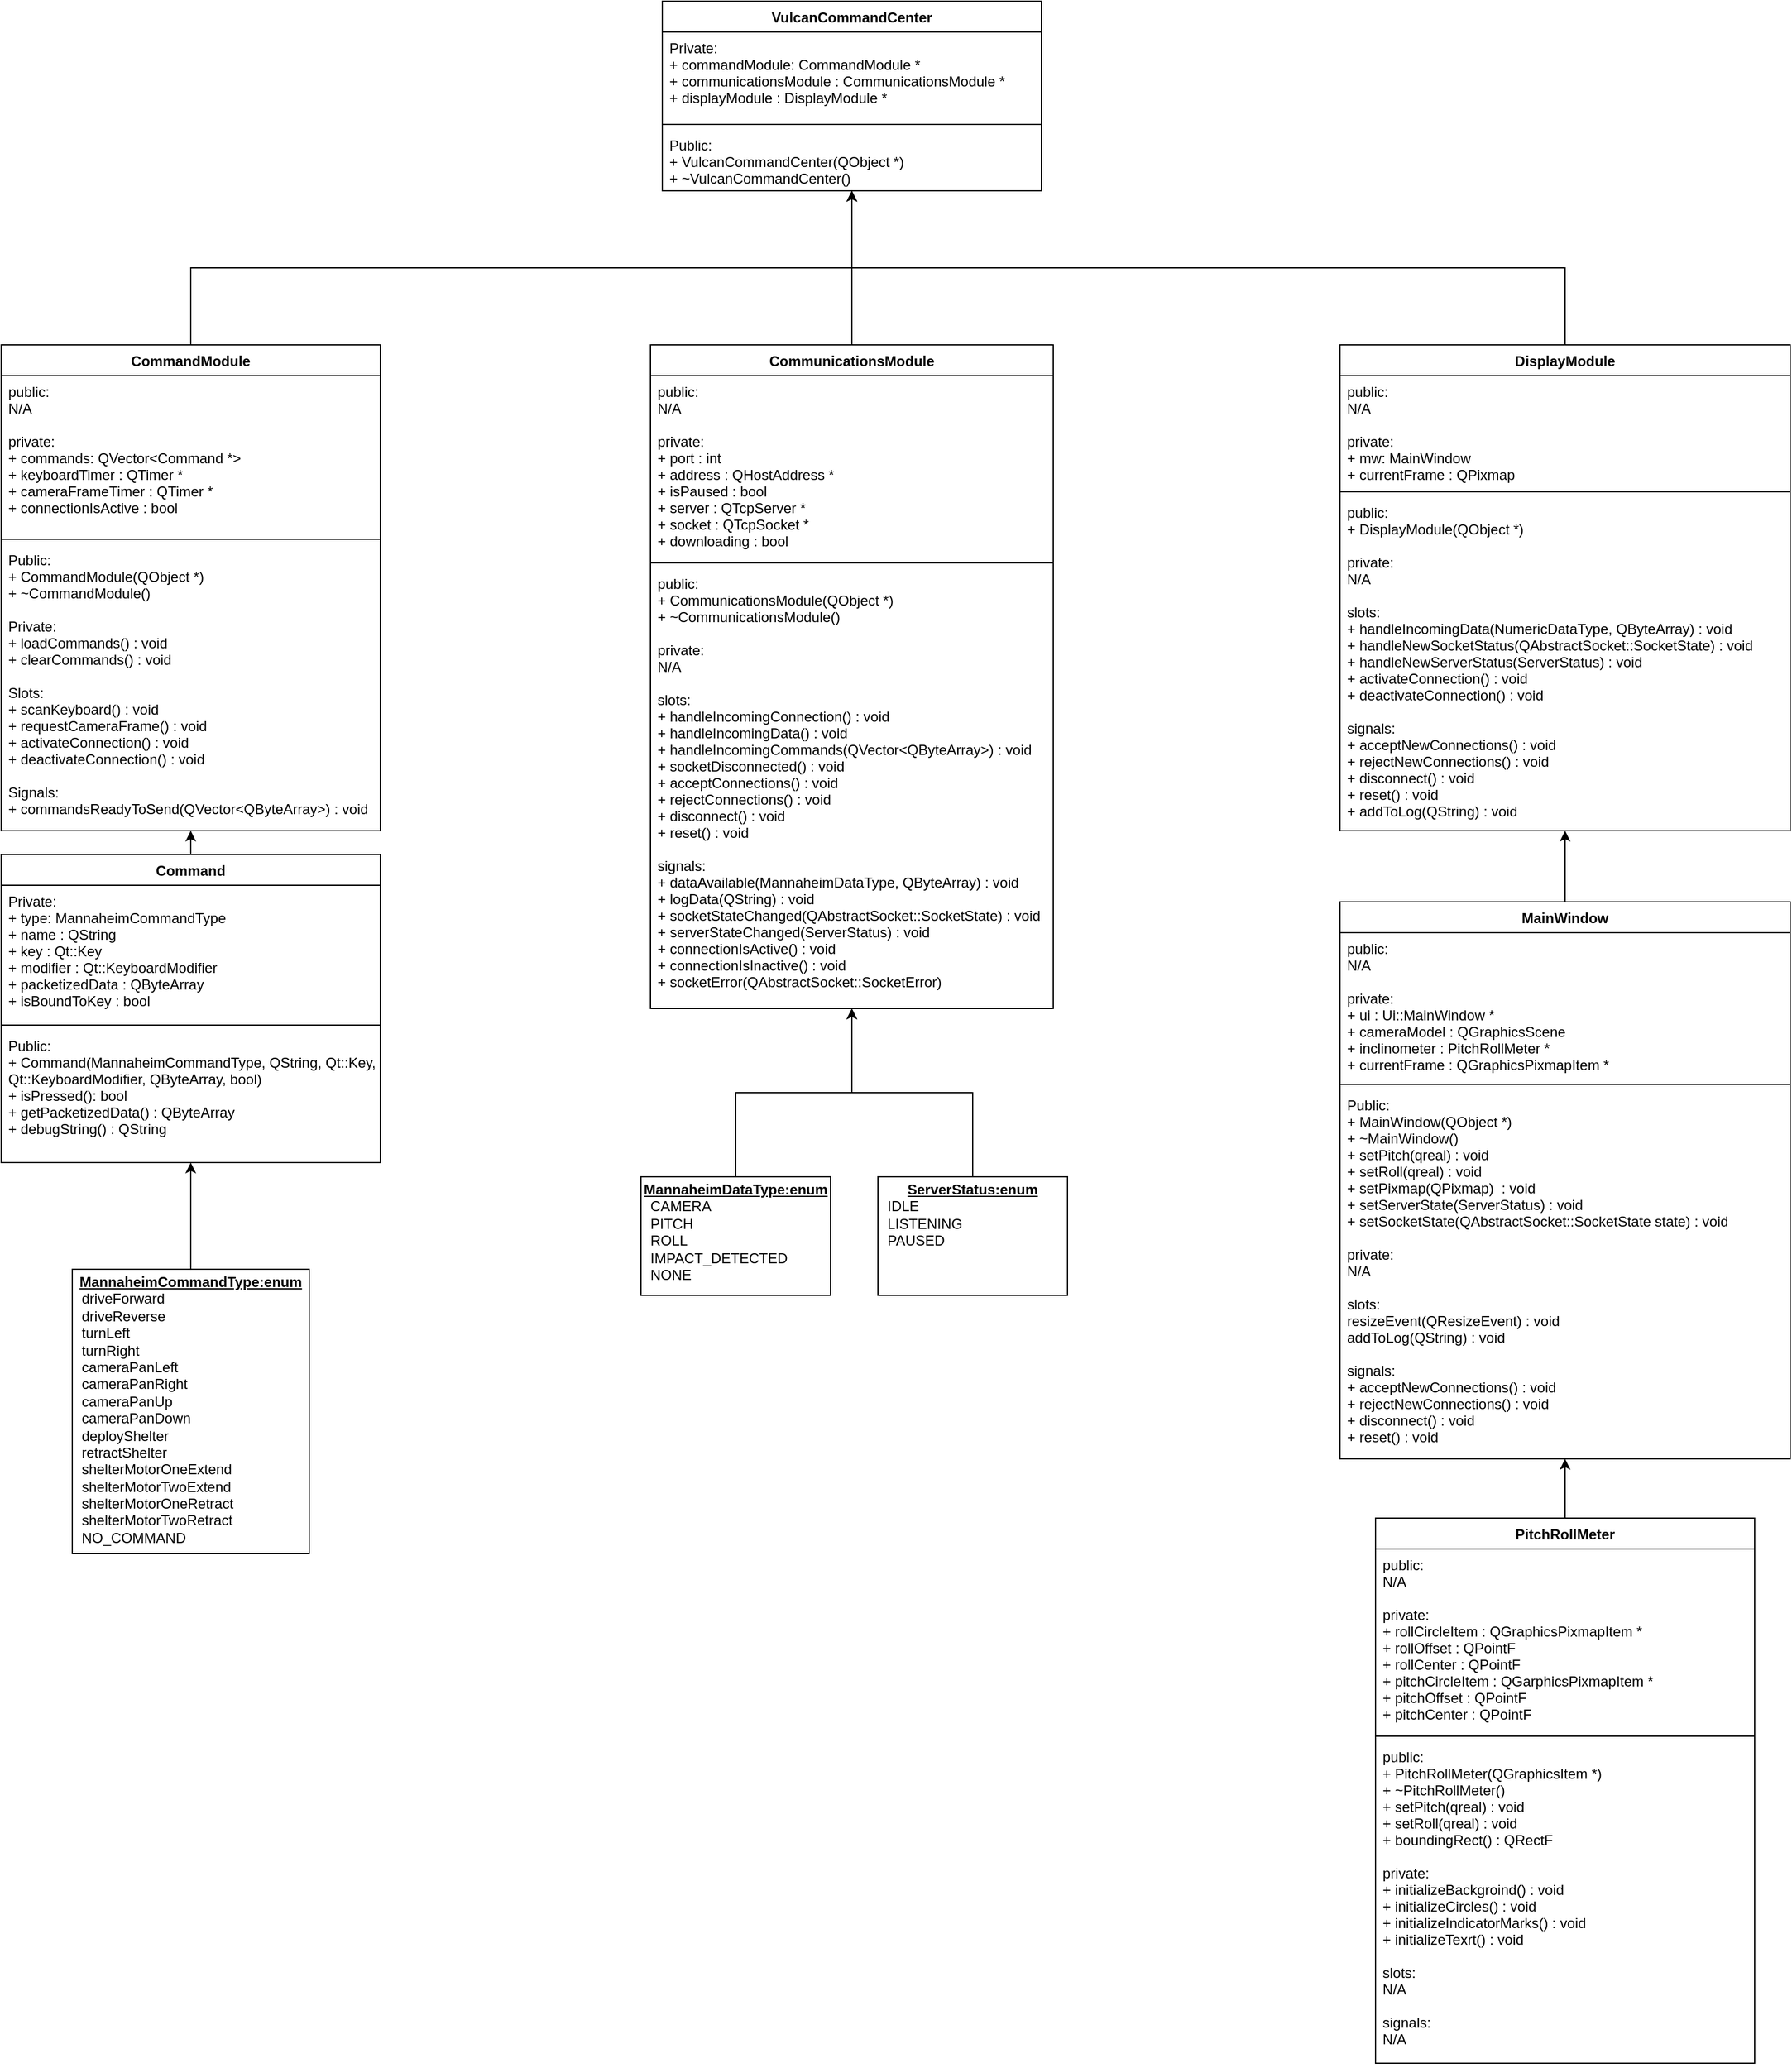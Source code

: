 <mxfile version="12.9.3" type="device"><diagram id="rTPf0HazkKetSGNKLnsW" name="UML Class Diagram"><mxGraphModel dx="4165" dy="2015" grid="1" gridSize="10" guides="1" tooltips="1" connect="1" arrows="1" fold="1" page="1" pageScale="1" pageWidth="850" pageHeight="1100" math="0" shadow="0"><root><mxCell id="0"/><mxCell id="1" parent="0"/><mxCell id="ppwMIJcynT7Os11MD44g-1" style="edgeStyle=orthogonalEdgeStyle;rounded=0;orthogonalLoop=1;jettySize=auto;html=1;exitX=0.5;exitY=0;exitDx=0;exitDy=0;" edge="1" parent="1" source="ppwMIJcynT7Os11MD44g-17" target="ppwMIJcynT7Os11MD44g-13"><mxGeometry relative="1" as="geometry"/></mxCell><mxCell id="ppwMIJcynT7Os11MD44g-2" style="edgeStyle=orthogonalEdgeStyle;rounded=0;orthogonalLoop=1;jettySize=auto;html=1;exitX=0.5;exitY=0;exitDx=0;exitDy=0;" edge="1" parent="1" source="ppwMIJcynT7Os11MD44g-3" target="ppwMIJcynT7Os11MD44g-21"><mxGeometry relative="1" as="geometry"/></mxCell><mxCell id="ppwMIJcynT7Os11MD44g-3" value="&lt;p style=&quot;margin: 0px ; margin-top: 4px ; text-align: center ; text-decoration: underline&quot;&gt;&lt;b&gt;MannaheimCommandType:enum&lt;/b&gt;&lt;/p&gt;&lt;p style=&quot;margin: 0px ; margin-left: 8px&quot;&gt;driveForward&lt;/p&gt;&lt;p style=&quot;margin: 0px ; margin-left: 8px&quot;&gt;driveReverse&lt;/p&gt;&lt;p style=&quot;margin: 0px ; margin-left: 8px&quot;&gt;turnLeft&lt;/p&gt;&lt;p style=&quot;margin: 0px ; margin-left: 8px&quot;&gt;turnRight&lt;/p&gt;&lt;p style=&quot;margin: 0px ; margin-left: 8px&quot;&gt;cameraPanLeft&lt;/p&gt;&lt;p style=&quot;margin: 0px ; margin-left: 8px&quot;&gt;cameraPanRight&lt;/p&gt;&lt;p style=&quot;margin: 0px ; margin-left: 8px&quot;&gt;cameraPanUp&lt;/p&gt;&lt;p style=&quot;margin: 0px ; margin-left: 8px&quot;&gt;cameraPanDown&lt;/p&gt;&lt;p style=&quot;margin: 0px ; margin-left: 8px&quot;&gt;deployShelter&lt;/p&gt;&lt;p style=&quot;margin: 0px ; margin-left: 8px&quot;&gt;retractShelter&lt;/p&gt;&lt;p style=&quot;margin: 0px ; margin-left: 8px&quot;&gt;shelterMotorOneExtend&lt;/p&gt;&lt;p style=&quot;margin: 0px ; margin-left: 8px&quot;&gt;shelterMotorTwoExtend&lt;/p&gt;&lt;p style=&quot;margin: 0px ; margin-left: 8px&quot;&gt;shelterMotorOneRetract&lt;/p&gt;&lt;p style=&quot;margin: 0px ; margin-left: 8px&quot;&gt;shelterMotorTwoRetract&lt;/p&gt;&lt;p style=&quot;margin: 0px ; margin-left: 8px&quot;&gt;NO_COMMAND&lt;/p&gt;" style="verticalAlign=top;align=left;overflow=fill;fontSize=12;fontFamily=Helvetica;html=1;" vertex="1" parent="1"><mxGeometry x="-370" y="2030" width="200" height="240" as="geometry"/></mxCell><mxCell id="ppwMIJcynT7Os11MD44g-4" style="edgeStyle=orthogonalEdgeStyle;rounded=0;orthogonalLoop=1;jettySize=auto;html=1;exitX=0.5;exitY=0;exitDx=0;exitDy=0;" edge="1" parent="1" source="ppwMIJcynT7Os11MD44g-25" target="ppwMIJcynT7Os11MD44g-13"><mxGeometry relative="1" as="geometry"/></mxCell><mxCell id="ppwMIJcynT7Os11MD44g-5" style="edgeStyle=orthogonalEdgeStyle;rounded=0;orthogonalLoop=1;jettySize=auto;html=1;exitX=0.5;exitY=0;exitDx=0;exitDy=0;" edge="1" parent="1" source="ppwMIJcynT7Os11MD44g-29" target="ppwMIJcynT7Os11MD44g-13"><mxGeometry relative="1" as="geometry"/></mxCell><mxCell id="ppwMIJcynT7Os11MD44g-6" style="edgeStyle=orthogonalEdgeStyle;rounded=0;orthogonalLoop=1;jettySize=auto;html=1;exitX=0.5;exitY=0;exitDx=0;exitDy=0;" edge="1" parent="1" source="ppwMIJcynT7Os11MD44g-37" target="ppwMIJcynT7Os11MD44g-33"><mxGeometry relative="1" as="geometry"/></mxCell><mxCell id="ppwMIJcynT7Os11MD44g-7" style="edgeStyle=orthogonalEdgeStyle;rounded=0;orthogonalLoop=1;jettySize=auto;html=1;exitX=0.5;exitY=0;exitDx=0;exitDy=0;" edge="1" parent="1" source="ppwMIJcynT7Os11MD44g-21" target="ppwMIJcynT7Os11MD44g-17"><mxGeometry relative="1" as="geometry"/></mxCell><mxCell id="ppwMIJcynT7Os11MD44g-8" style="edgeStyle=orthogonalEdgeStyle;rounded=0;orthogonalLoop=1;jettySize=auto;html=1;exitX=0.5;exitY=0;exitDx=0;exitDy=0;" edge="1" parent="1" source="ppwMIJcynT7Os11MD44g-33" target="ppwMIJcynT7Os11MD44g-29"><mxGeometry relative="1" as="geometry"/></mxCell><mxCell id="ppwMIJcynT7Os11MD44g-9" style="edgeStyle=orthogonalEdgeStyle;rounded=0;orthogonalLoop=1;jettySize=auto;html=1;exitX=0.5;exitY=0;exitDx=0;exitDy=0;" edge="1" parent="1" source="ppwMIJcynT7Os11MD44g-10" target="ppwMIJcynT7Os11MD44g-25"><mxGeometry relative="1" as="geometry"/></mxCell><mxCell id="ppwMIJcynT7Os11MD44g-10" value="&lt;p style=&quot;margin: 0px ; margin-top: 4px ; text-align: center ; text-decoration: underline&quot;&gt;&lt;b&gt;MannaheimDataType:enum&lt;/b&gt;&lt;/p&gt;&lt;p style=&quot;margin: 0px ; margin-left: 8px&quot;&gt;CAMERA&lt;/p&gt;&lt;p style=&quot;margin: 0px ; margin-left: 8px&quot;&gt;PITCH&lt;/p&gt;&lt;p style=&quot;margin: 0px ; margin-left: 8px&quot;&gt;ROLL&lt;/p&gt;&lt;p style=&quot;margin: 0px ; margin-left: 8px&quot;&gt;IMPACT_DETECTED&lt;/p&gt;&lt;p style=&quot;margin: 0px ; margin-left: 8px&quot;&gt;NONE&lt;/p&gt;" style="verticalAlign=top;align=left;overflow=fill;fontSize=12;fontFamily=Helvetica;html=1;" vertex="1" parent="1"><mxGeometry x="110" y="1952" width="160" height="100" as="geometry"/></mxCell><mxCell id="ppwMIJcynT7Os11MD44g-11" style="edgeStyle=orthogonalEdgeStyle;rounded=0;orthogonalLoop=1;jettySize=auto;html=1;exitX=0.5;exitY=0;exitDx=0;exitDy=0;" edge="1" parent="1" source="ppwMIJcynT7Os11MD44g-12" target="ppwMIJcynT7Os11MD44g-25"><mxGeometry relative="1" as="geometry"/></mxCell><mxCell id="ppwMIJcynT7Os11MD44g-12" value="&lt;p style=&quot;margin: 0px ; margin-top: 4px ; text-align: center ; text-decoration: underline&quot;&gt;&lt;b&gt;ServerStatus:enum&lt;/b&gt;&lt;/p&gt;&lt;p style=&quot;margin: 0px ; margin-left: 8px&quot;&gt;IDLE&lt;/p&gt;&lt;p style=&quot;margin: 0px ; margin-left: 8px&quot;&gt;LISTENING&lt;/p&gt;&lt;p style=&quot;margin: 0px ; margin-left: 8px&quot;&gt;PAUSED&lt;/p&gt;" style="verticalAlign=top;align=left;overflow=fill;fontSize=12;fontFamily=Helvetica;html=1;" vertex="1" parent="1"><mxGeometry x="310" y="1952" width="160" height="100" as="geometry"/></mxCell><mxCell id="ppwMIJcynT7Os11MD44g-13" value="VulcanCommandCenter" style="swimlane;fontStyle=1;align=center;verticalAlign=top;childLayout=stackLayout;horizontal=1;startSize=26;horizontalStack=0;resizeParent=1;resizeParentMax=0;resizeLast=0;collapsible=1;marginBottom=0;" vertex="1" parent="1"><mxGeometry x="128" y="960" width="320" height="160" as="geometry"><mxRectangle x="240" y="930" width="200" height="26" as="alternateBounds"/></mxGeometry></mxCell><mxCell id="ppwMIJcynT7Os11MD44g-14" value="Private:&#10;+ commandModule: CommandModule *&#10;+ communicationsModule : CommunicationsModule *&#10;+ displayModule : DisplayModule *" style="text;strokeColor=none;fillColor=none;align=left;verticalAlign=top;spacingLeft=4;spacingRight=4;overflow=hidden;rotatable=0;points=[[0,0.5],[1,0.5]];portConstraint=eastwest;" vertex="1" parent="ppwMIJcynT7Os11MD44g-13"><mxGeometry y="26" width="320" height="74" as="geometry"/></mxCell><mxCell id="ppwMIJcynT7Os11MD44g-15" value="" style="line;strokeWidth=1;fillColor=none;align=left;verticalAlign=middle;spacingTop=-1;spacingLeft=3;spacingRight=3;rotatable=0;labelPosition=right;points=[];portConstraint=eastwest;" vertex="1" parent="ppwMIJcynT7Os11MD44g-13"><mxGeometry y="100" width="320" height="8" as="geometry"/></mxCell><mxCell id="ppwMIJcynT7Os11MD44g-16" value="Public:&#10;+ VulcanCommandCenter(QObject *)&#10;+ ~VulcanCommandCenter()" style="text;strokeColor=none;fillColor=none;align=left;verticalAlign=top;spacingLeft=4;spacingRight=4;overflow=hidden;rotatable=0;points=[[0,0.5],[1,0.5]];portConstraint=eastwest;" vertex="1" parent="ppwMIJcynT7Os11MD44g-13"><mxGeometry y="108" width="320" height="52" as="geometry"/></mxCell><mxCell id="ppwMIJcynT7Os11MD44g-17" value="CommandModule" style="swimlane;fontStyle=1;align=center;verticalAlign=top;childLayout=stackLayout;horizontal=1;startSize=26;horizontalStack=0;resizeParent=1;resizeParentMax=0;resizeLast=0;collapsible=1;marginBottom=0;" vertex="1" parent="1"><mxGeometry x="-430" y="1250" width="320" height="410" as="geometry"><mxRectangle x="-330" y="1260" width="120" height="26" as="alternateBounds"/></mxGeometry></mxCell><mxCell id="ppwMIJcynT7Os11MD44g-18" value="public:&#10;N/A&#10;&#10;private:&#10;+ commands: QVector&lt;Command *&gt;&#10;+ keyboardTimer : QTimer *&#10;+ cameraFrameTimer : QTimer *&#10;+ connectionIsActive : bool" style="text;strokeColor=none;fillColor=none;align=left;verticalAlign=top;spacingLeft=4;spacingRight=4;overflow=hidden;rotatable=0;points=[[0,0.5],[1,0.5]];portConstraint=eastwest;" vertex="1" parent="ppwMIJcynT7Os11MD44g-17"><mxGeometry y="26" width="320" height="134" as="geometry"/></mxCell><mxCell id="ppwMIJcynT7Os11MD44g-19" value="" style="line;strokeWidth=1;fillColor=none;align=left;verticalAlign=middle;spacingTop=-1;spacingLeft=3;spacingRight=3;rotatable=0;labelPosition=right;points=[];portConstraint=eastwest;" vertex="1" parent="ppwMIJcynT7Os11MD44g-17"><mxGeometry y="160" width="320" height="8" as="geometry"/></mxCell><mxCell id="ppwMIJcynT7Os11MD44g-20" value="Public:&#10;+ CommandModule(QObject *)&#10;+ ~CommandModule()&#10;&#10;Private:&#10;+ loadCommands() : void&#10;+ clearCommands() : void&#10;&#10;Slots:&#10;+ scanKeyboard() : void&#10;+ requestCameraFrame() : void&#10;+ activateConnection() : void&#10;+ deactivateConnection() : void&#10;&#10;Signals:&#10;+ commandsReadyToSend(QVector&lt;QByteArray&gt;) : void" style="text;strokeColor=none;fillColor=none;align=left;verticalAlign=top;spacingLeft=4;spacingRight=4;overflow=hidden;rotatable=0;points=[[0,0.5],[1,0.5]];portConstraint=eastwest;" vertex="1" parent="ppwMIJcynT7Os11MD44g-17"><mxGeometry y="168" width="320" height="242" as="geometry"/></mxCell><mxCell id="ppwMIJcynT7Os11MD44g-21" value="Command" style="swimlane;fontStyle=1;align=center;verticalAlign=top;childLayout=stackLayout;horizontal=1;startSize=26;horizontalStack=0;resizeParent=1;resizeParentMax=0;resizeLast=0;collapsible=1;marginBottom=0;" vertex="1" parent="1"><mxGeometry x="-430" y="1680" width="320" height="260" as="geometry"><mxRectangle x="-330" y="1340" width="120" height="26" as="alternateBounds"/></mxGeometry></mxCell><mxCell id="ppwMIJcynT7Os11MD44g-22" value="Private:&#10;+ type: MannaheimCommandType&#10;+ name : QString&#10;+ key : Qt::Key&#10;+ modifier : Qt::KeyboardModifier&#10;+ packetizedData : QByteArray&#10;+ isBoundToKey : bool" style="text;strokeColor=none;fillColor=none;align=left;verticalAlign=top;spacingLeft=4;spacingRight=4;overflow=hidden;rotatable=0;points=[[0,0.5],[1,0.5]];portConstraint=eastwest;" vertex="1" parent="ppwMIJcynT7Os11MD44g-21"><mxGeometry y="26" width="320" height="114" as="geometry"/></mxCell><mxCell id="ppwMIJcynT7Os11MD44g-23" value="" style="line;strokeWidth=1;fillColor=none;align=left;verticalAlign=middle;spacingTop=-1;spacingLeft=3;spacingRight=3;rotatable=0;labelPosition=right;points=[];portConstraint=eastwest;" vertex="1" parent="ppwMIJcynT7Os11MD44g-21"><mxGeometry y="140" width="320" height="8" as="geometry"/></mxCell><mxCell id="ppwMIJcynT7Os11MD44g-24" value="Public:&#10;+ Command(MannaheimCommandType, QString, Qt::Key,&#10;Qt::KeyboardModifier, QByteArray, bool)&#10;+ isPressed(): bool&#10;+ getPacketizedData() : QByteArray&#10;+ debugString() : QString" style="text;strokeColor=none;fillColor=none;align=left;verticalAlign=top;spacingLeft=4;spacingRight=4;overflow=hidden;rotatable=0;points=[[0,0.5],[1,0.5]];portConstraint=eastwest;" vertex="1" parent="ppwMIJcynT7Os11MD44g-21"><mxGeometry y="148" width="320" height="112" as="geometry"/></mxCell><mxCell id="ppwMIJcynT7Os11MD44g-25" value="CommunicationsModule" style="swimlane;fontStyle=1;align=center;verticalAlign=top;childLayout=stackLayout;horizontal=1;startSize=26;horizontalStack=0;resizeParent=1;resizeParentMax=0;resizeLast=0;collapsible=1;marginBottom=0;" vertex="1" parent="1"><mxGeometry x="118" y="1250" width="340" height="560" as="geometry"><mxRectangle x="208" y="1198" width="160" height="26" as="alternateBounds"/></mxGeometry></mxCell><mxCell id="ppwMIJcynT7Os11MD44g-26" value="public:&#10;N/A&#10;&#10;private:&#10;+ port : int&#10;+ address : QHostAddress *&#10;+ isPaused : bool&#10;+ server : QTcpServer *&#10;+ socket : QTcpSocket *&#10;+ downloading : bool" style="text;strokeColor=none;fillColor=none;align=left;verticalAlign=top;spacingLeft=4;spacingRight=4;overflow=hidden;rotatable=0;points=[[0,0.5],[1,0.5]];portConstraint=eastwest;" vertex="1" parent="ppwMIJcynT7Os11MD44g-25"><mxGeometry y="26" width="340" height="154" as="geometry"/></mxCell><mxCell id="ppwMIJcynT7Os11MD44g-27" value="" style="line;strokeWidth=1;fillColor=none;align=left;verticalAlign=middle;spacingTop=-1;spacingLeft=3;spacingRight=3;rotatable=0;labelPosition=right;points=[];portConstraint=eastwest;" vertex="1" parent="ppwMIJcynT7Os11MD44g-25"><mxGeometry y="180" width="340" height="8" as="geometry"/></mxCell><mxCell id="ppwMIJcynT7Os11MD44g-28" value="public:&#10;+ CommunicationsModule(QObject *)&#10;+ ~CommunicationsModule()&#10;&#10;private:&#10;N/A&#10;&#10;slots:&#10;+ handleIncomingConnection() : void&#10;+ handleIncomingData() : void&#10;+ handleIncomingCommands(QVector&lt;QByteArray&gt;) : void&#10;+ socketDisconnected() : void&#10;+ acceptConnections() : void&#10;+ rejectConnections() : void&#10;+ disconnect() : void&#10;+ reset() : void&#10;&#10;signals:&#10;+ dataAvailable(MannaheimDataType, QByteArray) : void&#10;+ logData(QString) : void&#10;+ socketStateChanged(QAbstractSocket::SocketState) : void&#10;+ serverStateChanged(ServerStatus) : void&#10;+ connectionIsActive() : void&#10;+ connectionIsInactive() : void&#10;+ socketError(QAbstractSocket::SocketError)" style="text;strokeColor=none;fillColor=none;align=left;verticalAlign=top;spacingLeft=4;spacingRight=4;overflow=hidden;rotatable=0;points=[[0,0.5],[1,0.5]];portConstraint=eastwest;" vertex="1" parent="ppwMIJcynT7Os11MD44g-25"><mxGeometry y="188" width="340" height="372" as="geometry"/></mxCell><mxCell id="ppwMIJcynT7Os11MD44g-29" value="DisplayModule" style="swimlane;fontStyle=1;align=center;verticalAlign=top;childLayout=stackLayout;horizontal=1;startSize=26;horizontalStack=0;resizeParent=1;resizeParentMax=0;resizeLast=0;collapsible=1;marginBottom=0;" vertex="1" parent="1"><mxGeometry x="700" y="1250" width="380" height="410" as="geometry"><mxRectangle x="830" y="1250" width="120" height="26" as="alternateBounds"/></mxGeometry></mxCell><mxCell id="ppwMIJcynT7Os11MD44g-30" value="public:&#10;N/A&#10;&#10;private:&#10;+ mw: MainWindow&#10;+ currentFrame : QPixmap" style="text;strokeColor=none;fillColor=none;align=left;verticalAlign=top;spacingLeft=4;spacingRight=4;overflow=hidden;rotatable=0;points=[[0,0.5],[1,0.5]];portConstraint=eastwest;" vertex="1" parent="ppwMIJcynT7Os11MD44g-29"><mxGeometry y="26" width="380" height="94" as="geometry"/></mxCell><mxCell id="ppwMIJcynT7Os11MD44g-31" value="" style="line;strokeWidth=1;fillColor=none;align=left;verticalAlign=middle;spacingTop=-1;spacingLeft=3;spacingRight=3;rotatable=0;labelPosition=right;points=[];portConstraint=eastwest;" vertex="1" parent="ppwMIJcynT7Os11MD44g-29"><mxGeometry y="120" width="380" height="8" as="geometry"/></mxCell><mxCell id="ppwMIJcynT7Os11MD44g-32" value="public:&#10;+ DisplayModule(QObject *)&#10;&#10;private:&#10;N/A&#10;&#10;slots:&#10;+ handleIncomingData(NumericDataType, QByteArray) : void&#10;+ handleNewSocketStatus(QAbstractSocket::SocketState) : void&#10;+ handleNewServerStatus(ServerStatus) : void&#10;+ activateConnection() : void&#10;+ deactivateConnection() : void&#10;&#10;signals:&#10;+ acceptNewConnections() : void&#10;+ rejectNewConnections() : void&#10;+ disconnect() : void&#10;+ reset() : void&#10;+ addToLog(QString) : void" style="text;strokeColor=none;fillColor=none;align=left;verticalAlign=top;spacingLeft=4;spacingRight=4;overflow=hidden;rotatable=0;points=[[0,0.5],[1,0.5]];portConstraint=eastwest;" vertex="1" parent="ppwMIJcynT7Os11MD44g-29"><mxGeometry y="128" width="380" height="282" as="geometry"/></mxCell><mxCell id="ppwMIJcynT7Os11MD44g-33" value="MainWindow" style="swimlane;fontStyle=1;align=center;verticalAlign=top;childLayout=stackLayout;horizontal=1;startSize=26;horizontalStack=0;resizeParent=1;resizeParentMax=0;resizeLast=0;collapsible=1;marginBottom=0;" vertex="1" parent="1"><mxGeometry x="700" y="1720" width="380" height="470" as="geometry"><mxRectangle x="830" y="1330" width="120" height="26" as="alternateBounds"/></mxGeometry></mxCell><mxCell id="ppwMIJcynT7Os11MD44g-34" value="public:&#10;N/A&#10;&#10;private:&#10;+ ui : Ui::MainWindow *&#10;+ cameraModel : QGraphicsScene&#10;+ inclinometer : PitchRollMeter *&#10;+ currentFrame : QGraphicsPixmapItem *" style="text;strokeColor=none;fillColor=none;align=left;verticalAlign=top;spacingLeft=4;spacingRight=4;overflow=hidden;rotatable=0;points=[[0,0.5],[1,0.5]];portConstraint=eastwest;" vertex="1" parent="ppwMIJcynT7Os11MD44g-33"><mxGeometry y="26" width="380" height="124" as="geometry"/></mxCell><mxCell id="ppwMIJcynT7Os11MD44g-35" value="" style="line;strokeWidth=1;fillColor=none;align=left;verticalAlign=middle;spacingTop=-1;spacingLeft=3;spacingRight=3;rotatable=0;labelPosition=right;points=[];portConstraint=eastwest;" vertex="1" parent="ppwMIJcynT7Os11MD44g-33"><mxGeometry y="150" width="380" height="8" as="geometry"/></mxCell><mxCell id="ppwMIJcynT7Os11MD44g-36" value="Public:&#10;+ MainWindow(QObject *)&#10;+ ~MainWindow()&#10;+ setPitch(qreal) : void&#10;+ setRoll(qreal) : void&#10;+ setPixmap(QPixmap)  : void&#10;+ setServerState(ServerStatus) : void&#10;+ setSocketState(QAbstractSocket::SocketState state) : void&#10;&#10;private:&#10;N/A&#10;&#10;slots:&#10;resizeEvent(QResizeEvent) : void&#10;addToLog(QString) : void&#10;&#10;signals:&#10;+ acceptNewConnections() : void&#10;+ rejectNewConnections() : void&#10;+ disconnect() : void&#10;+ reset() : void" style="text;strokeColor=none;fillColor=none;align=left;verticalAlign=top;spacingLeft=4;spacingRight=4;overflow=hidden;rotatable=0;points=[[0,0.5],[1,0.5]];portConstraint=eastwest;" vertex="1" parent="ppwMIJcynT7Os11MD44g-33"><mxGeometry y="158" width="380" height="312" as="geometry"/></mxCell><mxCell id="ppwMIJcynT7Os11MD44g-37" value="PitchRollMeter" style="swimlane;fontStyle=1;align=center;verticalAlign=top;childLayout=stackLayout;horizontal=1;startSize=26;horizontalStack=0;resizeParent=1;resizeParentMax=0;resizeLast=0;collapsible=1;marginBottom=0;" vertex="1" parent="1"><mxGeometry x="730" y="2240" width="320" height="460" as="geometry"><mxRectangle x="830" y="1410" width="120" height="26" as="alternateBounds"/></mxGeometry></mxCell><mxCell id="ppwMIJcynT7Os11MD44g-38" value="public:&#10;N/A&#10;&#10;private:&#10;+ rollCircleItem : QGraphicsPixmapItem *&#10;+ rollOffset : QPointF&#10;+ rollCenter : QPointF&#10;+ pitchCircleItem : QGarphicsPixmapItem *&#10;+ pitchOffset : QPointF&#10;+ pitchCenter : QPointF" style="text;strokeColor=none;fillColor=none;align=left;verticalAlign=top;spacingLeft=4;spacingRight=4;overflow=hidden;rotatable=0;points=[[0,0.5],[1,0.5]];portConstraint=eastwest;" vertex="1" parent="ppwMIJcynT7Os11MD44g-37"><mxGeometry y="26" width="320" height="154" as="geometry"/></mxCell><mxCell id="ppwMIJcynT7Os11MD44g-39" value="" style="line;strokeWidth=1;fillColor=none;align=left;verticalAlign=middle;spacingTop=-1;spacingLeft=3;spacingRight=3;rotatable=0;labelPosition=right;points=[];portConstraint=eastwest;" vertex="1" parent="ppwMIJcynT7Os11MD44g-37"><mxGeometry y="180" width="320" height="8" as="geometry"/></mxCell><mxCell id="ppwMIJcynT7Os11MD44g-40" value="public:&#10;+ PitchRollMeter(QGraphicsItem *)&#10;+ ~PitchRollMeter()&#10;+ setPitch(qreal) : void&#10;+ setRoll(qreal) : void&#10;+ boundingRect() : QRectF&#10;&#10;private:&#10;+ initializeBackgroind() : void&#10;+ initializeCircles() : void&#10;+ initializeIndicatorMarks() : void&#10;+ initializeTexrt() : void&#10;&#10;slots:&#10;N/A&#10;&#10;signals:&#10;N/A&#10;" style="text;strokeColor=none;fillColor=none;align=left;verticalAlign=top;spacingLeft=4;spacingRight=4;overflow=hidden;rotatable=0;points=[[0,0.5],[1,0.5]];portConstraint=eastwest;" vertex="1" parent="ppwMIJcynT7Os11MD44g-37"><mxGeometry y="188" width="320" height="272" as="geometry"/></mxCell></root></mxGraphModel></diagram></mxfile>